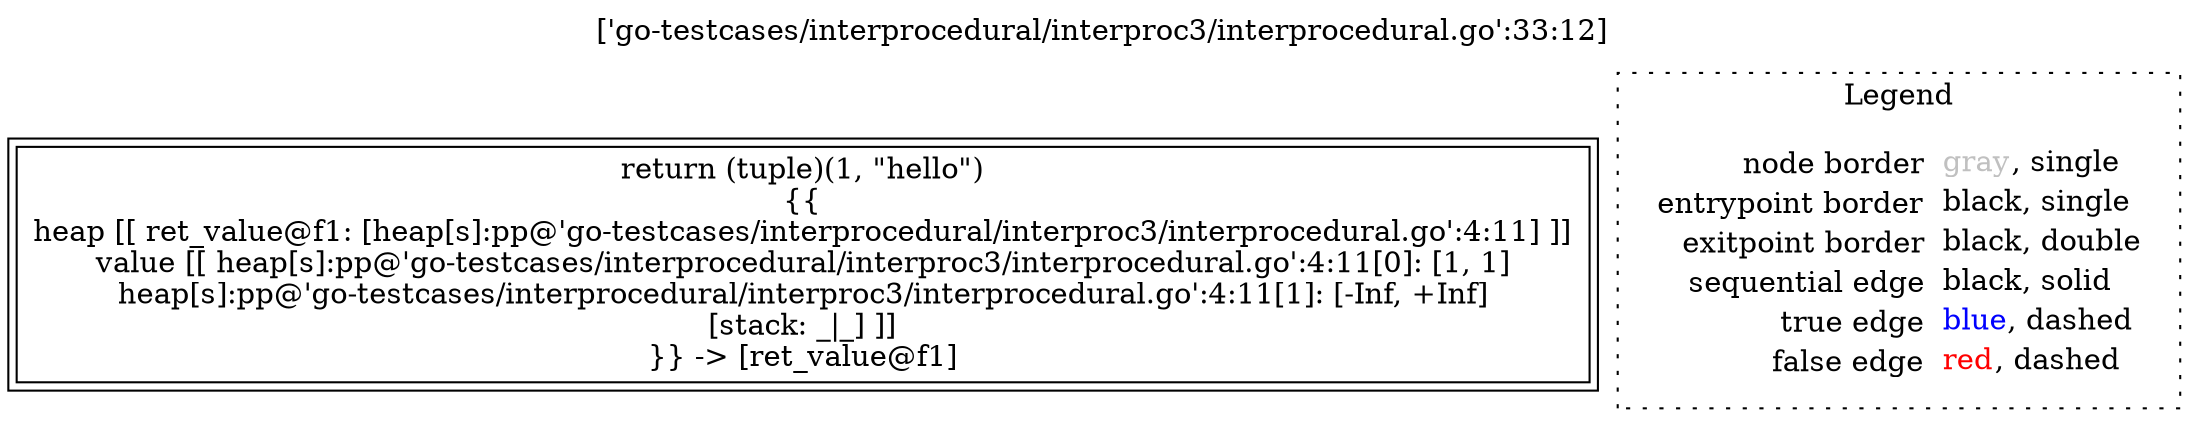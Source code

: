 digraph {
	labelloc="t";
	label="['go-testcases/interprocedural/interproc3/interprocedural.go':33:12]";
	"node0" [shape="rect",color="black",peripheries="2",label=<return (tuple)(1, &quot;hello&quot;)<BR/>{{<BR/>heap [[ ret_value@f1: [heap[s]:pp@'go-testcases/interprocedural/interproc3/interprocedural.go':4:11] ]]<BR/>value [[ heap[s]:pp@'go-testcases/interprocedural/interproc3/interprocedural.go':4:11[0]: [1, 1]<BR/>heap[s]:pp@'go-testcases/interprocedural/interproc3/interprocedural.go':4:11[1]: [-Inf, +Inf]<BR/>[stack: _|_] ]]<BR/>}} -&gt; [ret_value@f1]>];
subgraph cluster_legend {
	label="Legend";
	style=dotted;
	node [shape=plaintext];
	"legend" [label=<<table border="0" cellpadding="2" cellspacing="0" cellborder="0"><tr><td align="right">node border&nbsp;</td><td align="left"><font color="gray">gray</font>, single</td></tr><tr><td align="right">entrypoint border&nbsp;</td><td align="left"><font color="black">black</font>, single</td></tr><tr><td align="right">exitpoint border&nbsp;</td><td align="left"><font color="black">black</font>, double</td></tr><tr><td align="right">sequential edge&nbsp;</td><td align="left"><font color="black">black</font>, solid</td></tr><tr><td align="right">true edge&nbsp;</td><td align="left"><font color="blue">blue</font>, dashed</td></tr><tr><td align="right">false edge&nbsp;</td><td align="left"><font color="red">red</font>, dashed</td></tr></table>>];
}

}
